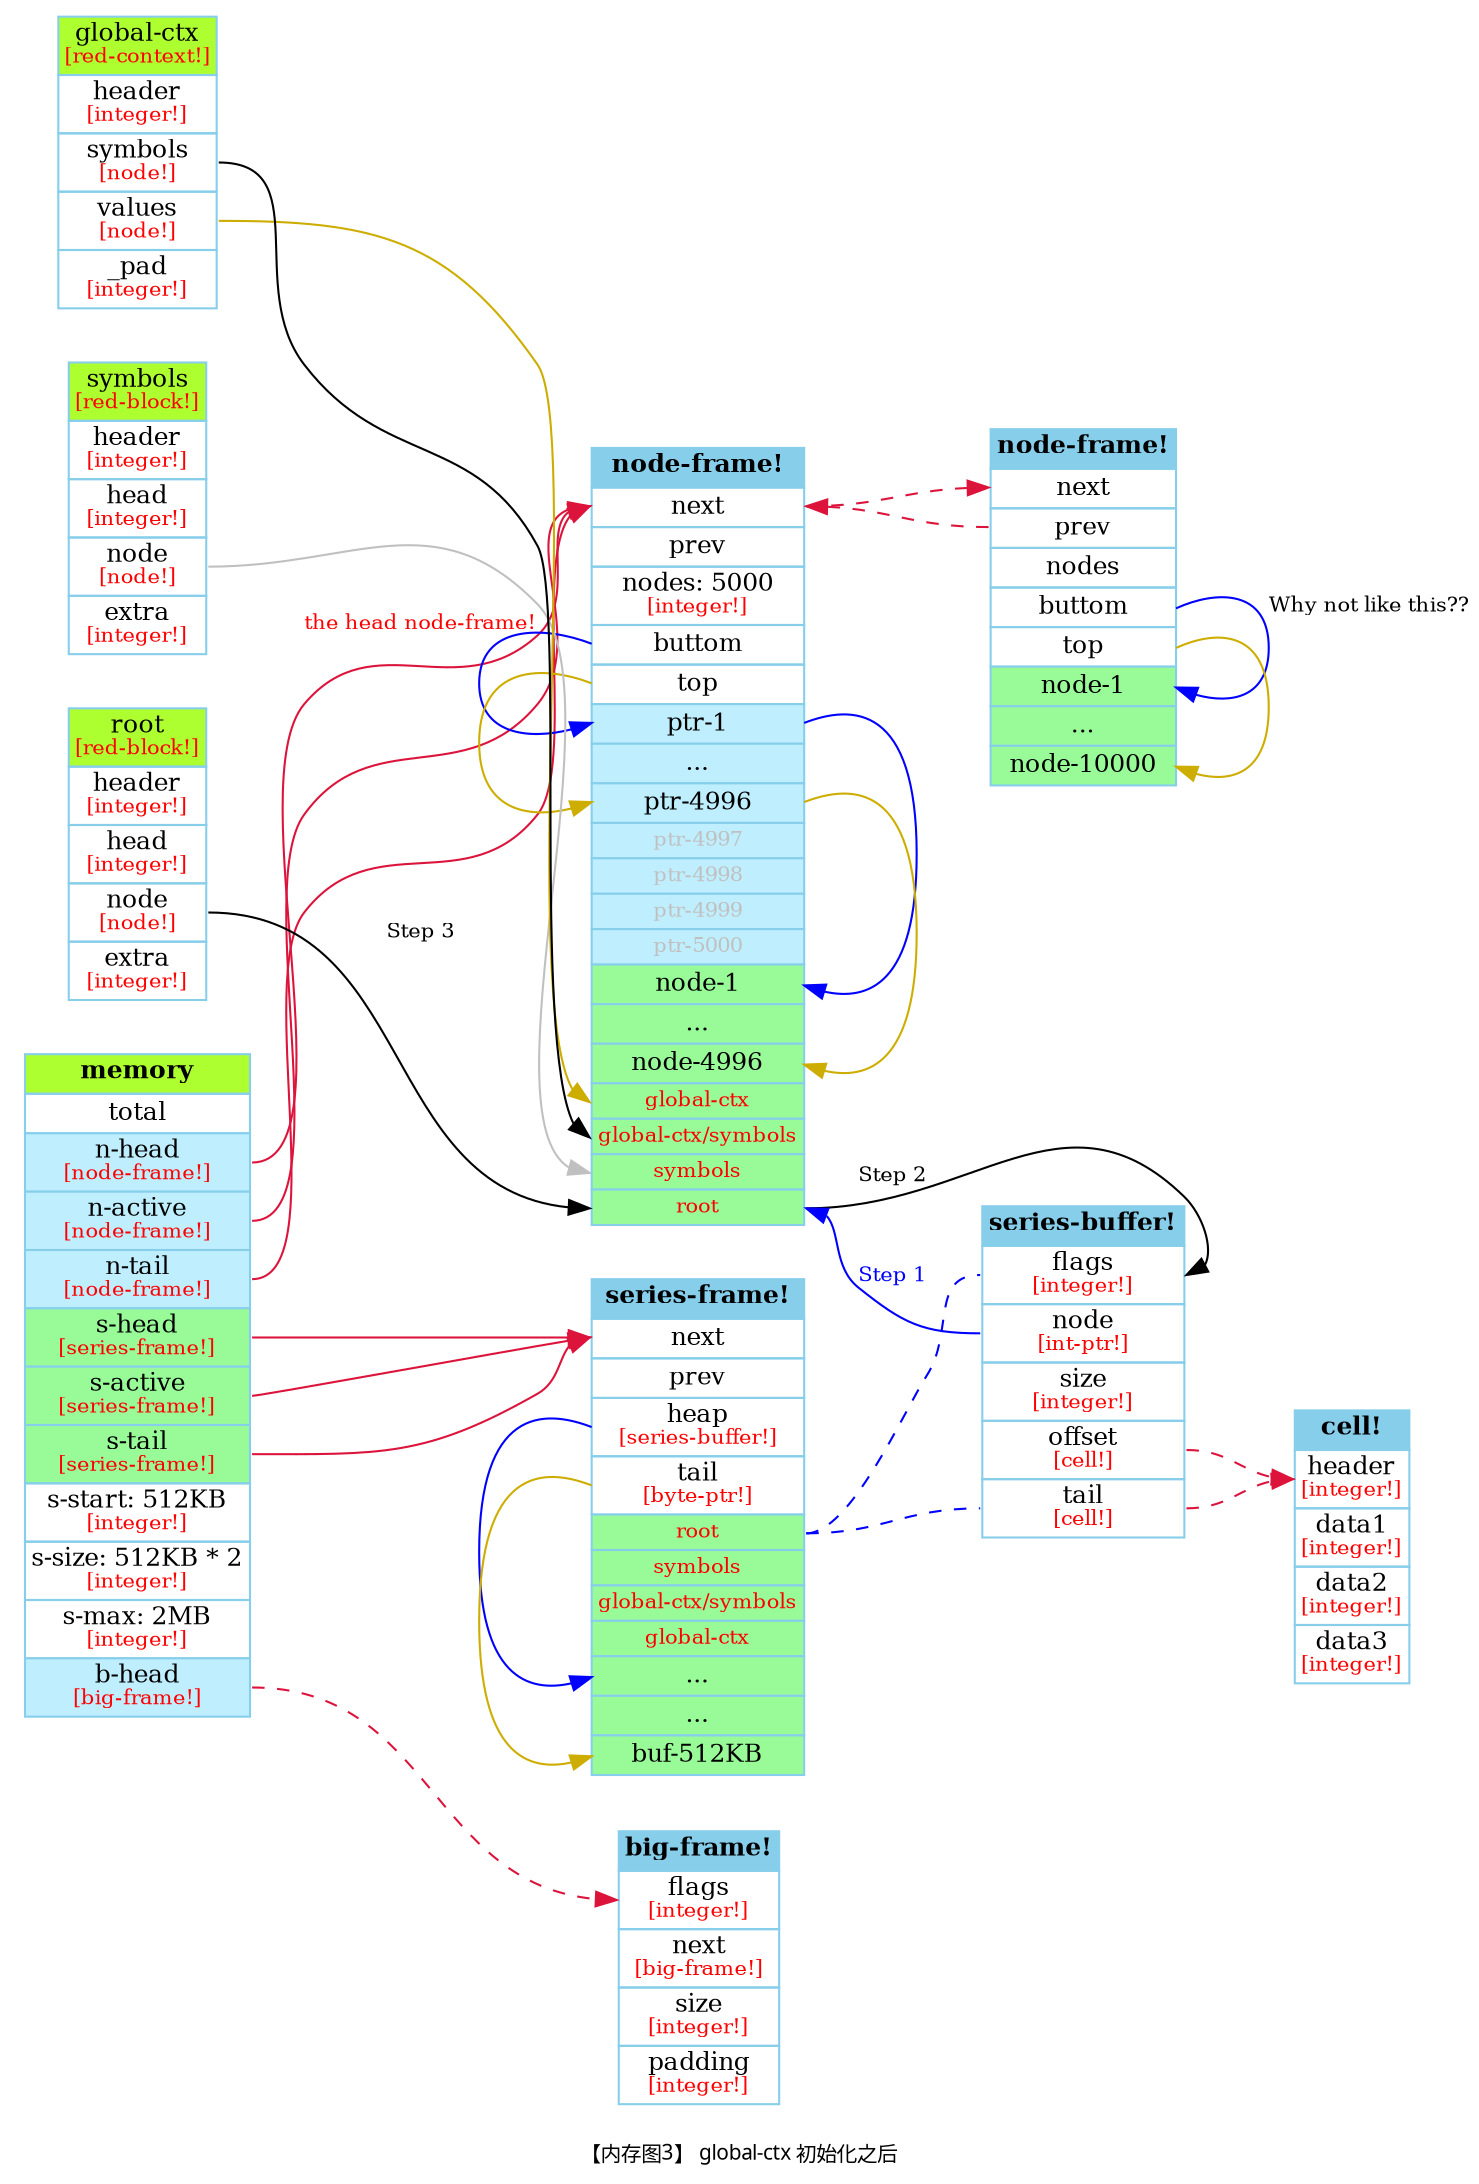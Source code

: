 digraph g {

    label = "\n【内存图3】 global-ctx 初始化之后";

    fontname = "Verdana";
    fontsize = 10;
    rankdir = LR; 

    node [shape="record", width=.1, height=.1];
    node [fontsize=12, color="skyblue", shape="record"];  
    edge [fontsize=10, color="crimson", style="solid"];
    node [shape="plaintext"];

    # http://sandbox.kidstrythisathome.com/erdos/
    # https://dreampuf.github.io/GraphvizOnline/

    # http://icodeit.org/2015/11/using-graphviz-drawing/
    # https://casatwy.com/shi-yong-dotyu-yan-he-graphvizhui-tu-fan-yi.html
    # http://itopic.org/graphviz.html

    # https://graphviz.gitlab.io/_pages/doc/info/shapes.html#html
    # https://graphviz.gitlab.io/_pages/doc/info/colors.html


    "big-frame!" [
        label = <
            <table border="0" cellborder="1" cellspacing="0" align="left">
                <tr><td BGCOLOR="skyblue"><b>big-frame!</b></td></tr>
                <tr><td port="f1">flags<br ALIGN="CENTER"/><font point-size="10" color="red">[integer!]</font></td></tr>
                <tr><td port="f2">next<br ALIGN="CENTER"/><font point-size="10" color="red">[big-frame!]</font></td></tr>
                <tr><td port="f3">size<br ALIGN="CENTER"/><font point-size="10" color="red">[integer!]</font></td></tr>
                <tr><td port="f4">padding<br ALIGN="CENTER"/><font point-size="10" color="red">[integer!]</font></td></tr>
            </table>
        >
    ];
    memory:f11 -> "big-frame!":f1 [style=dashed];

    "next-node-frame!" [
        label = <
            <table border="0" cellborder="1" cellspacing="0" align="left">
                <tr><td BGCOLOR="skyblue"><b>node-frame!</b></td></tr>
                <tr><td port="f1">next</td></tr>
                <tr><td port="f2">prev</td></tr>
                <tr><td port="f3">nodes</td></tr>
                <tr><td port="f4">buttom</td></tr>
                <tr><td port="f5">top</td></tr>
                <tr><td port="n1" BGCOLOR="palegreen">node-1</td></tr>
                <tr><td port="n2" BGCOLOR="palegreen">...</td></tr>
                <tr><td port="n3" BGCOLOR="palegreen">node-10000</td></tr>
            </table>
        >
    ];
    "next-node-frame!":f4:e -> "next-node-frame!":n1:e [color=blue, label="Why not like this??"];
    "next-node-frame!":f5:e -> "next-node-frame!":n3:e [color=gold3];


    memory [
        label = <
            <table border="0" cellborder="1" cellspacing="0" align="left" TOOLTIP="memory">
                <tr><td BGCOLOR="greenyellow"><b>memory</b></td></tr>
                <tr><td port="f1">total</td></tr>
                <tr><td port="f2" BGCOLOR="lightblue1">n-head<br ALIGN="CENTER"/><font point-size="10" color="red">[node-frame!]</font></td></tr>
                <tr><td port="f3" BGCOLOR="lightblue1">n-active<br ALIGN="CENTER"/><font point-size="10" color="red">[node-frame!]</font></td></tr>
                <tr><td port="f4" BGCOLOR="lightblue1">n-tail<br ALIGN="CENTER"/><font point-size="10" color="red">[node-frame!]</font></td></tr>
                <tr><td port="f5" BGCOLOR="palegreen">s-head<br ALIGN="CENTER"/><font point-size="10" color="red">[series-frame!]</font></td></tr>
                <tr><td port="f6" BGCOLOR="palegreen">s-active<br ALIGN="CENTER"/><font point-size="10" color="red">[series-frame!]</font></td></tr>
                <tr><td port="f7" BGCOLOR="palegreen">s-tail<br ALIGN="CENTER"/><font point-size="10" color="red">[series-frame!]</font></td></tr>
                <tr><td port="f8">s-start: 512KB<br ALIGN="CENTER"/><font point-size="10" color="red">[integer!]</font></td></tr>
                <tr><td port="f9">s-size: 512KB * 2<br ALIGN="CENTER"/><font point-size="10" color="red">[integer!]</font></td></tr>
                <tr><td port="f10">s-max: 2MB<br ALIGN="CENTER"/><font point-size="10" color="red">[integer!]</font></td></tr>
                <tr><td port="f11" BGCOLOR="lightblue1">b-head<br ALIGN="CENTER"/><font point-size="10" color="red">[big-frame!]</font></td></tr>
            </table>
        >
    ];

    "node-frame!" [
        label = <
            <table border="0" cellborder="1" cellspacing="0" align="left">
                <tr><td BGCOLOR="skyblue"><b>node-frame!</b></td></tr>
                <tr><td port="f1">next</td></tr>
                <tr><td port="f2">prev</td></tr>
                <tr><td port="f3">nodes: 5000<br ALIGN="CENTER"/><font point-size="10" color="red">[integer!]</font></td></tr>
                <tr><td port="f4">buttom</td></tr>
                <tr><td port="f5">top</td></tr>
                <tr><td port="p1" BGCOLOR="lightblue1">ptr-1</td></tr>
                <tr><td port="p2" BGCOLOR="lightblue1">...</td></tr>
                <tr><td port="p3" BGCOLOR="lightblue1">ptr-4996</td></tr>
                <tr><td port="p5" BGCOLOR="lightblue1"><font point-size="10" color="gray">ptr-4997</font></td></tr>
                <tr><td port="p5" BGCOLOR="lightblue1"><font point-size="10" color="gray">ptr-4998</font></td></tr>
                <tr><td port="p5" BGCOLOR="lightblue1"><font point-size="10" color="gray">ptr-4999</font></td></tr>
                <tr><td port="p6" BGCOLOR="lightblue1"><font point-size="10" color="gray">ptr-5000</font></td></tr>
                <tr><td port="n1" BGCOLOR="palegreen">node-1</td></tr>
                <tr><td port="n2" BGCOLOR="palegreen">...</td></tr>
                <tr><td port="n3" BGCOLOR="palegreen">node-4996</td></tr>
                
                <tr><td port="n40" BGCOLOR="palegreen"><font point-size="10" color="red">global-ctx</font></td></tr>
                <tr><td port="n4" BGCOLOR="palegreen"><font point-size="10" color="red">global-ctx/symbols</font></td></tr>
                <tr><td port="n5" BGCOLOR="palegreen"><font point-size="10" color="red">symbols</font></td></tr>
                <tr><td port="n6" BGCOLOR="palegreen"><font point-size="10" color="red">root</font></td></tr>
            </table>
        >
    ];
    "node-frame!":f4:w -> "node-frame!":p1:w [color=blue];
    "node-frame!":p1:e -> "node-frame!":n1:e [color=blue];
    "node-frame!":f5:w -> "node-frame!":p3:w [color=gold3];
    "node-frame!":p3:e -> "node-frame!":n3:e [color=gold3];

    memory:f2 -> "node-frame!":f1 [fontcolor="red" label="the head node-frame!"];
    memory:f3 -> "node-frame!":f1;
    memory:f4 -> "node-frame!":f1;
    memory:f5 -> "series-frame!":f1;
    memory:f6 -> "series-frame!":f1;
    memory:f7 -> "series-frame!":f1; 


    "series-frame!" [
        label = <
            <table border="0" cellborder="1" cellspacing="0" align="left">
                <tr><td BGCOLOR="skyblue"><b>series-frame!</b></td></tr>
                <tr><td port="f1">next</td></tr>
                <tr><td port="f2">prev</td></tr>
                <tr><td port="f3">heap<br ALIGN="CENTER"/><font point-size="10" color="red">[series-buffer!]</font></td></tr>
                <tr><td port="f4">tail<br ALIGN="CENTER"/><font point-size="10" color="red">[byte-ptr!]</font></td></tr>
                <tr><td port="b1" BGCOLOR="palegreen"><font point-size="10" color="red">root</font></td></tr>
                <tr><td port="b2" BGCOLOR="palegreen"><font point-size="10" color="red">symbols</font></td></tr>
                <tr><td port="b3" BGCOLOR="palegreen"><font point-size="10" color="red">global-ctx/symbols</font></td></tr>
                <tr><td port="b30" BGCOLOR="palegreen"><font point-size="10" color="red">global-ctx</font></td></tr>

                <tr><td port="b4" BGCOLOR="palegreen">...</td></tr>
                <tr><td port="b5" BGCOLOR="palegreen">...</td></tr>
                <tr><td port="b6" BGCOLOR="palegreen">buf-512KB</td></tr>
            </table>
        >
    ];
    "series-frame!":f3:w -> "series-frame!":b4:w [color=blue];
    "series-frame!":f4:w -> "series-frame!":b6:w [color=gold3];
    "series-frame!":b1:e -> "series-buffer!":f1:w [color=blue style=dashed arrowhead="none"];
    "series-frame!":b1:e -> "series-buffer!":f5:w [color=blue style=dashed arrowhead="none"];


    "series-buffer!" [
        label = <
            <table border="0" cellborder="1" cellspacing="0" align="left">
                <tr><td BGCOLOR="skyblue"><b>series-buffer!</b></td></tr>
                <tr><td port="f1">flags<br ALIGN="CENTER"/><font point-size="10" color="red">[integer!]</font></td></tr>
                <tr><td port="f2">node<br ALIGN="CENTER"/><font point-size="10" color="red">[int-ptr!]</font></td></tr>
                <tr><td port="f3">size<br ALIGN="CENTER"/><font point-size="10" color="red">[integer!]</font></td></tr>
                <tr><td port="f4">offset<br ALIGN="CENTER"/><font point-size="10" color="red">[cell!]</font></td></tr>
                <tr><td port="f5">tail<br ALIGN="CENTER"/><font point-size="10" color="red">[cell!]</font></td></tr>
            </table>
        >
    ];

    "cell!" [
        label = <
            <table border="0" cellborder="1" cellspacing="0" align="left">
                <tr><td BGCOLOR="skyblue"><b>cell!</b></td></tr>
                <tr><td port="f1">header<br ALIGN="CENTER"/><font point-size="10" color="red">[integer!]</font></td></tr>
                <tr><td port="f2">data1<br ALIGN="CENTER"/><font point-size="10" color="red">[integer!]</font></td></tr>
                <tr><td port="f3">data2<br ALIGN="CENTER"/><font point-size="10" color="red">[integer!]</font></td></tr>
                <tr><td port="f4">data3<br ALIGN="CENTER"/><font point-size="10" color="red">[integer!]</font></td></tr>
            </table>
        >
    ];

    "node-frame!":f1:e -> "next-node-frame!":f1:w [style=dashed];
    "next-node-frame!":f2:w -> "node-frame!":f1:e [style=dashed];

    "series-buffer!":f4 -> "cell!": f1 [style=dashed];
    "series-buffer!":f5 -> "cell!": f1 [style=dashed];

    
    #----- globals -----
    root [
        label = <
            <table border="0" cellborder="1" cellspacing="0" align="left" TOOLTIP="_root">
                <tr><td BGCOLOR="greenyellow">root<br ALIGN="CENTER"/><font point-size="10" color="red">[red-block!]</font></td></tr>
                <tr><td port="f1">header<br ALIGN="CENTER"/><font point-size="10" color="red">[integer!]</font></td></tr>
                <tr><td port="f2">head<br ALIGN="CENTER"/><font point-size="10" color="red">[integer!]</font></td></tr>
                <tr><td port="f3">node<br ALIGN="CENTER"/><font point-size="10" color="red">[node!]</font></td></tr>
                <tr><td port="f4">extra<br ALIGN="CENTER"/><font point-size="10" color="red">[integer!]</font></td></tr>
            </table>
        >
    ];
    "series-buffer!":f2:w -> "node-frame!":n6:e [color=blue, fontcolor=blue, label="Step 1"];
    "node-frame!":n6:e -> "series-buffer!":f1:e [color=black, label="Step 2"];
    root:f3:e -> "node-frame!":n6:w [color=black, label="Step 3"];

    symbols [
        label = <
            <table border="0" cellborder="1" cellspacing="0" align="left" TOOLTIP="_root">
                <tr><td BGCOLOR="greenyellow">symbols<br ALIGN="CENTER"/><font point-size="10" color="red">[red-block!]</font></td></tr>
                <tr><td port="f1">header<br ALIGN="CENTER"/><font point-size="10" color="red">[integer!]</font></td></tr>
                <tr><td port="f2">head<br ALIGN="CENTER"/><font point-size="10" color="red">[integer!]</font></td></tr>
                <tr><td port="f3">node<br ALIGN="CENTER"/><font point-size="10" color="red">[node!]</font></td></tr>
                <tr><td port="f4">extra<br ALIGN="CENTER"/><font point-size="10" color="red">[integer!]</font></td></tr>
            </table>
        >
    ];    
    symbols:f3:e -> "node-frame!":n5:w [color=gray];


    "global-ctx" [
        label = <
            <table border="0" cellborder="1" cellspacing="0" align="left" TOOLTIP="_root">
                <tr><td BGCOLOR="greenyellow">global-ctx<br ALIGN="CENTER"/><font point-size="10" color="red">[red-context!]</font></td></tr>
                <tr><td port="f1">header<br ALIGN="CENTER"/><font point-size="10" color="red">[integer!]</font></td></tr>
                <tr><td port="f2">symbols<br ALIGN="CENTER"/><font point-size="10" color="red">[node!]</font></td></tr>
                <tr><td port="f3">values<br ALIGN="CENTER"/><font point-size="10" color="red">[node!]</font></td></tr>
                <tr><td port="f4">_pad<br ALIGN="CENTER"/><font point-size="10" color="red">[integer!]</font></td></tr>
            </table>
        >
    ];
    "global-ctx":f3:e -> "node-frame!":n40:w [color=gold3];
    "global-ctx":f2:e -> "node-frame!":n4:w [color=black];
}
